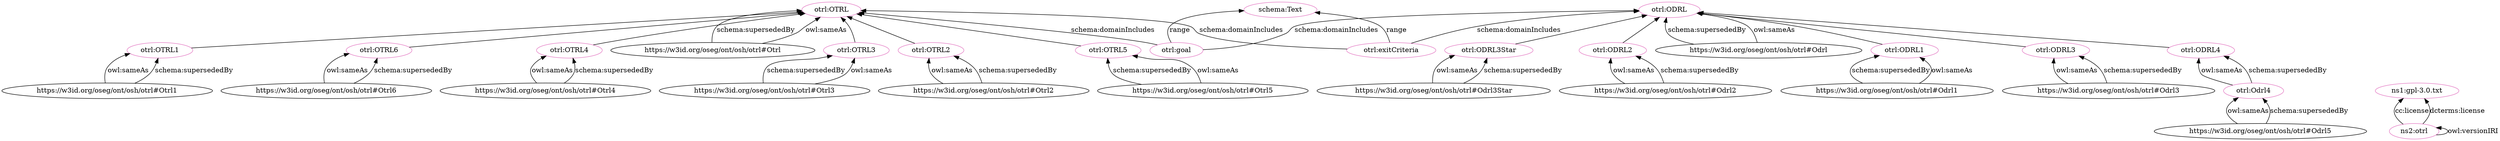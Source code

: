 digraph G {
  rankdir=BT
  node[height=.3]
"https://w3id.org/oseg/ont/osh/otrl#OTRL1" [fillcolor="#1f77b4" color="#1f77b4" label="otrl:OTRL1"]
"https://w3id.org/oseg/ont/osh/otrl#ODRL4" [fillcolor="#1f77b4" color="#1f77b4" label="otrl:ODRL4"]
"https://w3id.org/oseg/ont/osh/otrl#OTRL" [fillcolor="#1f77b4" color="#1f77b4" label="otrl:OTRL"]
"https://w3id.org/oseg/ont/osh/otrl#ODRL2" [fillcolor="#1f77b4" color="#1f77b4" label="otrl:ODRL2"]
"https://w3id.org/oseg/ont/osh/otrl#ODRL" [fillcolor="#1f77b4" color="#1f77b4" label="otrl:ODRL"]
"https://w3id.org/oseg/ont/osh/otrl#OTRL6" [fillcolor="#1f77b4" color="#1f77b4" label="otrl:OTRL6"]
"https://w3id.org/oseg/ont/osh/otrl#OTRL4" [fillcolor="#1f77b4" color="#1f77b4" label="otrl:OTRL4"]
"https://w3id.org/oseg/ont/osh/otrl#ODRL1" [fillcolor="#1f77b4" color="#1f77b4" label="otrl:ODRL1"]
"https://w3id.org/oseg/ont/osh/otrl#ODRL3" [fillcolor="#1f77b4" color="#1f77b4" label="otrl:ODRL3"]
"https://w3id.org/oseg/ont/osh/otrl#OTRL3" [fillcolor="#1f77b4" color="#1f77b4" label="otrl:OTRL3"]
"https://w3id.org/oseg/ont/osh/otrl#ODRL3Star" [fillcolor="#1f77b4" color="#1f77b4" label="otrl:ODRL3Star"]
"https://w3id.org/oseg/ont/osh/otrl#OTRL2" [fillcolor="#1f77b4" color="#1f77b4" label="otrl:OTRL2"]
"https://w3id.org/oseg/ont/osh/otrl#OTRL5" [fillcolor="#1f77b4" color="#1f77b4" label="otrl:OTRL5"]
"https://w3id.org/oseg/ont/osh/otrl#ODRL4" [fillcolor="#e377c2" color="#e377c2" label="otrl:ODRL4"]
"https://w3id.org/oseg/ont/osh/otrl#ODRL" [fillcolor="#e377c2" color="#e377c2" label="otrl:ODRL"]
"https://w3id.org/oseg/ont/osh/otrl#ODRL3Star" [fillcolor="#e377c2" color="#e377c2" label="otrl:ODRL3Star"]
"https://w3id.org/oseg/ont/osh/otrl#OTRL" [fillcolor="#e377c2" color="#e377c2" label="otrl:OTRL"]
"https://w3id.org/oseg/ont/osh/otrl#goal" [fillcolor="#e377c2" color="#e377c2" label="otrl:goal"]
"https://w3id.org/oseg/ont/osh/otrl#ODRL2" [fillcolor="#e377c2" color="#e377c2" label="otrl:ODRL2"]
"https://w3id.org/oseg/ont/osh/otrl#OTRL4" [fillcolor="#e377c2" color="#e377c2" label="otrl:OTRL4"]
"https://w3id.org/oseg/ont/osh/otrl#OTRL2" [fillcolor="#e377c2" color="#e377c2" label="otrl:OTRL2"]
"https://w3id.org/oseg/ont/osh/otrl#ODRL1" [fillcolor="#e377c2" color="#e377c2" label="otrl:ODRL1"]
"https://w3id.org/oseg/ont/osh/otrl#OTRL3" [fillcolor="#e377c2" color="#e377c2" label="otrl:OTRL3"]
"https://w3id.org/oseg/ont/osh/otrl#Odrl4" [fillcolor="#e377c2" color="#e377c2" label="otrl:Odrl4"]
"https://w3id.org/oseg/ont/osh/otrl#OTRL6" [fillcolor="#e377c2" color="#e377c2" label="otrl:OTRL6"]
"https://w3id.org/oseg/ont/osh/otrl#ODRL3" [fillcolor="#e377c2" color="#e377c2" label="otrl:ODRL3"]
"https://w3id.org/oseg/ont/osh/otrl#OTRL5" [fillcolor="#e377c2" color="#e377c2" label="otrl:OTRL5"]
"http://schema.org/Text" [fillcolor="#e377c2" color="#e377c2" label="schema:Text"]
"https://www.gnu.org/licenses/gpl-3.0.txt" [fillcolor="#e377c2" color="#e377c2" label="ns1:gpl-3.0.txt"]
"https://w3id.org/oseg/ont/osh/otrl#OTRL1" [fillcolor="#e377c2" color="#e377c2" label="otrl:OTRL1"]
"https://w3id.org/oseg/ont/osh/otrl" [fillcolor="#e377c2" color="#e377c2" label="ns2:otrl"]
"https://w3id.org/oseg/ont/osh/otrl#exitCriteria" [fillcolor="#e377c2" color="#e377c2" label="otrl:exitCriteria"]
  "https://w3id.org/oseg/ont/osh/otrl#Odrl4" -> "https://w3id.org/oseg/ont/osh/otrl#ODRL4" [label="owl:sameAs"]
  "https://w3id.org/oseg/ont/osh/otrl#Odrl" -> "https://w3id.org/oseg/ont/osh/otrl#ODRL" [label="owl:sameAs"]
  "https://w3id.org/oseg/ont/osh/otrl#Odrl3Star" -> "https://w3id.org/oseg/ont/osh/otrl#ODRL3Star" [label="owl:sameAs"]
  "https://w3id.org/oseg/ont/osh/otrl#ODRL2" -> "https://w3id.org/oseg/ont/osh/otrl#ODRL" [label=""]
  "https://w3id.org/oseg/ont/osh/otrl#OTRL6" -> "https://w3id.org/oseg/ont/osh/otrl#OTRL" [label=""]
  "https://w3id.org/oseg/ont/osh/otrl#Odrl2" -> "https://w3id.org/oseg/ont/osh/otrl#ODRL2" [label="owl:sameAs"]
  "https://w3id.org/oseg/ont/osh/otrl#Otrl4" -> "https://w3id.org/oseg/ont/osh/otrl#OTRL4" [label="owl:sameAs"]
  "https://w3id.org/oseg/ont/osh/otrl#Otrl2" -> "https://w3id.org/oseg/ont/osh/otrl#OTRL2" [label="owl:sameAs"]
  "https://w3id.org/oseg/ont/osh/otrl#Odrl1" -> "https://w3id.org/oseg/ont/osh/otrl#ODRL1" [label="schema:supersededBy"]
  "https://w3id.org/oseg/ont/osh/otrl#Otrl3" -> "https://w3id.org/oseg/ont/osh/otrl#OTRL3" [label="schema:supersededBy"]
  "https://w3id.org/oseg/ont/osh/otrl#Odrl5" -> "https://w3id.org/oseg/ont/osh/otrl#Odrl4" [label="owl:sameAs"]
  "https://w3id.org/oseg/ont/osh/otrl#Otrl6" -> "https://w3id.org/oseg/ont/osh/otrl#OTRL6" [label="owl:sameAs"]
  "https://w3id.org/oseg/ont/osh/otrl#ODRL4" -> "https://w3id.org/oseg/ont/osh/otrl#ODRL" [label=""]
  "https://w3id.org/oseg/ont/osh/otrl#exitCriteria" -> "https://w3id.org/oseg/ont/osh/otrl#OTRL" [label="schema:domainIncludes"]
  "https://w3id.org/oseg/ont/osh/otrl#Odrl3" -> "https://w3id.org/oseg/ont/osh/otrl#ODRL3" [label="owl:sameAs"]
  "https://w3id.org/oseg/ont/osh/otrl#Otrl5" -> "https://w3id.org/oseg/ont/osh/otrl#OTRL5" [label="schema:supersededBy"]
  "https://w3id.org/oseg/ont/osh/otrl#exitCriteria" -> "http://schema.org/Text" [label="range"]
  "https://w3id.org/oseg/ont/osh/otrl#Odrl3Star" -> "https://w3id.org/oseg/ont/osh/otrl#ODRL3Star" [label="schema:supersededBy"]
  "https://w3id.org/oseg/ont/osh/otrl#exitCriteria" -> "https://w3id.org/oseg/ont/osh/otrl#ODRL" [label="schema:domainIncludes"]
  "https://w3id.org/oseg/ont/osh/otrl" -> "https://www.gnu.org/licenses/gpl-3.0.txt" [label="cc:license"]
  "https://w3id.org/oseg/ont/osh/otrl#goal" -> "http://schema.org/Text" [label="range"]
  "https://w3id.org/oseg/ont/osh/otrl#Otrl" -> "https://w3id.org/oseg/ont/osh/otrl#OTRL" [label="schema:supersededBy"]
  "https://w3id.org/oseg/ont/osh/otrl#Odrl5" -> "https://w3id.org/oseg/ont/osh/otrl#Odrl4" [label="schema:supersededBy"]
  "https://w3id.org/oseg/ont/osh/otrl#ODRL3" -> "https://w3id.org/oseg/ont/osh/otrl#ODRL" [label=""]
  "https://w3id.org/oseg/ont/osh/otrl#Otrl1" -> "https://w3id.org/oseg/ont/osh/otrl#OTRL1" [label="owl:sameAs"]
  "https://w3id.org/oseg/ont/osh/otrl#Otrl" -> "https://w3id.org/oseg/ont/osh/otrl#OTRL" [label="owl:sameAs"]
  "https://w3id.org/oseg/ont/osh/otrl#Otrl3" -> "https://w3id.org/oseg/ont/osh/otrl#OTRL3" [label="owl:sameAs"]
  "https://w3id.org/oseg/ont/osh/otrl" -> "https://www.gnu.org/licenses/gpl-3.0.txt" [label="dcterms:license"]
  "https://w3id.org/oseg/ont/osh/otrl#Otrl5" -> "https://w3id.org/oseg/ont/osh/otrl#OTRL5" [label="owl:sameAs"]
  "https://w3id.org/oseg/ont/osh/otrl#Odrl2" -> "https://w3id.org/oseg/ont/osh/otrl#ODRL2" [label="schema:supersededBy"]
  "https://w3id.org/oseg/ont/osh/otrl#ODRL3Star" -> "https://w3id.org/oseg/ont/osh/otrl#ODRL" [label=""]
  "https://w3id.org/oseg/ont/osh/otrl#goal" -> "https://w3id.org/oseg/ont/osh/otrl#OTRL" [label="schema:domainIncludes"]
  "https://w3id.org/oseg/ont/osh/otrl#Otrl1" -> "https://w3id.org/oseg/ont/osh/otrl#OTRL1" [label="schema:supersededBy"]
  "https://w3id.org/oseg/ont/osh/otrl#OTRL4" -> "https://w3id.org/oseg/ont/osh/otrl#OTRL" [label=""]
  "https://w3id.org/oseg/ont/osh/otrl#goal" -> "https://w3id.org/oseg/ont/osh/otrl#ODRL" [label="schema:domainIncludes"]
  "https://w3id.org/oseg/ont/osh/otrl" -> "https://w3id.org/oseg/ont/osh/otrl" [label="owl:versionIRI"]
  "https://w3id.org/oseg/ont/osh/otrl#Odrl" -> "https://w3id.org/oseg/ont/osh/otrl#ODRL" [label="schema:supersededBy"]
  "https://w3id.org/oseg/ont/osh/otrl#Otrl4" -> "https://w3id.org/oseg/ont/osh/otrl#OTRL4" [label="schema:supersededBy"]
  "https://w3id.org/oseg/ont/osh/otrl#OTRL1" -> "https://w3id.org/oseg/ont/osh/otrl#OTRL" [label=""]
  "https://w3id.org/oseg/ont/osh/otrl#Otrl2" -> "https://w3id.org/oseg/ont/osh/otrl#OTRL2" [label="schema:supersededBy"]
  "https://w3id.org/oseg/ont/osh/otrl#ODRL1" -> "https://w3id.org/oseg/ont/osh/otrl#ODRL" [label=""]
  "https://w3id.org/oseg/ont/osh/otrl#Otrl6" -> "https://w3id.org/oseg/ont/osh/otrl#OTRL6" [label="schema:supersededBy"]
  "https://w3id.org/oseg/ont/osh/otrl#Odrl3" -> "https://w3id.org/oseg/ont/osh/otrl#ODRL3" [label="schema:supersededBy"]
  "https://w3id.org/oseg/ont/osh/otrl#Odrl1" -> "https://w3id.org/oseg/ont/osh/otrl#ODRL1" [label="owl:sameAs"]
  "https://w3id.org/oseg/ont/osh/otrl#OTRL3" -> "https://w3id.org/oseg/ont/osh/otrl#OTRL" [label=""]
  "https://w3id.org/oseg/ont/osh/otrl#OTRL5" -> "https://w3id.org/oseg/ont/osh/otrl#OTRL" [label=""]
  "https://w3id.org/oseg/ont/osh/otrl#OTRL2" -> "https://w3id.org/oseg/ont/osh/otrl#OTRL" [label=""]
  "https://w3id.org/oseg/ont/osh/otrl#Odrl4" -> "https://w3id.org/oseg/ont/osh/otrl#ODRL4" [label="schema:supersededBy"]
}
